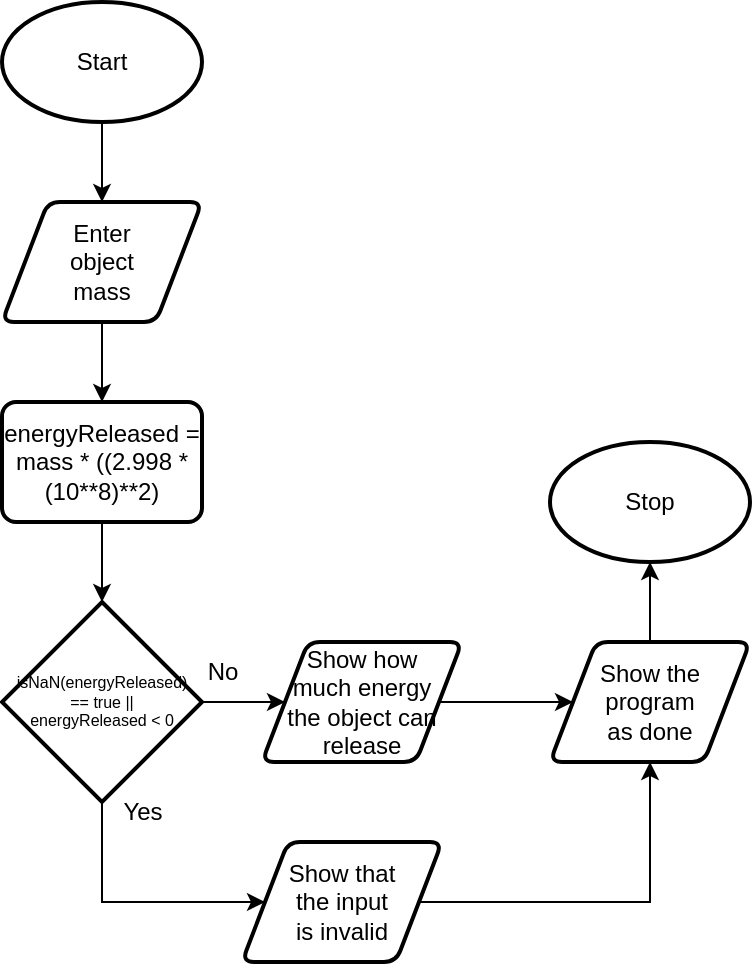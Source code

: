 <mxfile>
    <diagram id="5gMrNbhCcvMap2-kCo8e" name="Page-1">
        <mxGraphModel dx="430" dy="347" grid="1" gridSize="10" guides="1" tooltips="1" connect="1" arrows="1" fold="1" page="1" pageScale="1" pageWidth="827" pageHeight="1169" math="0" shadow="0">
            <root>
                <mxCell id="0"/>
                <mxCell id="1" parent="0"/>
                <mxCell id="6" style="edgeStyle=none;html=1;entryX=0.5;entryY=0;entryDx=0;entryDy=0;" parent="1" source="2" target="4" edge="1">
                    <mxGeometry relative="1" as="geometry"/>
                </mxCell>
                <mxCell id="2" value="Start" style="strokeWidth=2;html=1;shape=mxgraph.flowchart.start_1;whiteSpace=wrap;" parent="1" vertex="1">
                    <mxGeometry x="220" y="190" width="100" height="60" as="geometry"/>
                </mxCell>
                <mxCell id="3" value="Stop" style="strokeWidth=2;html=1;shape=mxgraph.flowchart.start_1;whiteSpace=wrap;" parent="1" vertex="1">
                    <mxGeometry x="494" y="410" width="100" height="60" as="geometry"/>
                </mxCell>
                <mxCell id="7" style="edgeStyle=none;html=1;entryX=0.5;entryY=0;entryDx=0;entryDy=0;" parent="1" source="4" target="5" edge="1">
                    <mxGeometry relative="1" as="geometry"/>
                </mxCell>
                <mxCell id="4" value="Enter&lt;br&gt;object&lt;br&gt;mass" style="shape=parallelogram;html=1;strokeWidth=2;perimeter=parallelogramPerimeter;whiteSpace=wrap;rounded=1;arcSize=12;size=0.23;" parent="1" vertex="1">
                    <mxGeometry x="220" y="290" width="100" height="60" as="geometry"/>
                </mxCell>
                <mxCell id="21" style="edgeStyle=none;html=1;entryX=0.5;entryY=0;entryDx=0;entryDy=0;entryPerimeter=0;fontSize=12;" edge="1" parent="1" source="5" target="17">
                    <mxGeometry relative="1" as="geometry"/>
                </mxCell>
                <mxCell id="5" value="energyReleased = mass * ((2.998 * (10**8)**2)" style="rounded=1;whiteSpace=wrap;html=1;absoluteArcSize=1;arcSize=14;strokeWidth=2;" parent="1" vertex="1">
                    <mxGeometry x="220" y="390" width="100" height="60" as="geometry"/>
                </mxCell>
                <mxCell id="11" style="edgeStyle=none;html=1;exitX=1;exitY=0.5;exitDx=0;exitDy=0;entryX=0;entryY=0.5;entryDx=0;entryDy=0;" parent="1" source="14" target="15" edge="1">
                    <mxGeometry relative="1" as="geometry">
                        <mxPoint x="310" y="650" as="sourcePoint"/>
                        <mxPoint x="354" y="650" as="targetPoint"/>
                    </mxGeometry>
                </mxCell>
                <mxCell id="14" value="Show how&lt;br&gt;much energy&lt;br&gt;the object can release" style="shape=parallelogram;html=1;strokeWidth=2;perimeter=parallelogramPerimeter;whiteSpace=wrap;rounded=1;arcSize=12;size=0.23;" parent="1" vertex="1">
                    <mxGeometry x="350" y="510" width="100" height="60" as="geometry"/>
                </mxCell>
                <mxCell id="16" style="edgeStyle=none;html=1;entryX=0.5;entryY=1;entryDx=0;entryDy=0;entryPerimeter=0;" edge="1" parent="1" source="15" target="3">
                    <mxGeometry relative="1" as="geometry"/>
                </mxCell>
                <mxCell id="15" value="Show the&lt;br&gt;program&lt;br&gt;as done" style="shape=parallelogram;html=1;strokeWidth=2;perimeter=parallelogramPerimeter;whiteSpace=wrap;rounded=1;arcSize=12;size=0.23;" parent="1" vertex="1">
                    <mxGeometry x="494" y="510" width="100" height="60" as="geometry"/>
                </mxCell>
                <mxCell id="18" style="edgeStyle=none;html=1;entryX=0;entryY=0.5;entryDx=0;entryDy=0;fontSize=8;" edge="1" parent="1" source="17" target="14">
                    <mxGeometry relative="1" as="geometry"/>
                </mxCell>
                <mxCell id="23" style="edgeStyle=none;html=1;entryX=0;entryY=0.5;entryDx=0;entryDy=0;fontSize=12;rounded=0;" edge="1" parent="1" source="17" target="22">
                    <mxGeometry relative="1" as="geometry">
                        <Array as="points">
                            <mxPoint x="270" y="640"/>
                        </Array>
                    </mxGeometry>
                </mxCell>
                <mxCell id="17" value="&lt;font style=&quot;font-size: 8px;&quot;&gt;isNaN(energyReleased)&lt;br&gt;== true || energyReleased&amp;nbsp;&amp;lt; 0&lt;/font&gt;" style="strokeWidth=2;html=1;shape=mxgraph.flowchart.decision;whiteSpace=wrap;fontSize=8;" vertex="1" parent="1">
                    <mxGeometry x="220" y="490" width="100" height="100" as="geometry"/>
                </mxCell>
                <mxCell id="19" value="Yes" style="text;html=1;align=center;verticalAlign=middle;resizable=0;points=[];autosize=1;strokeColor=none;fillColor=none;fontSize=12;" vertex="1" parent="1">
                    <mxGeometry x="270" y="580" width="40" height="30" as="geometry"/>
                </mxCell>
                <mxCell id="20" value="No" style="text;html=1;align=center;verticalAlign=middle;resizable=0;points=[];autosize=1;strokeColor=none;fillColor=none;fontSize=12;" vertex="1" parent="1">
                    <mxGeometry x="310" y="510" width="40" height="30" as="geometry"/>
                </mxCell>
                <mxCell id="24" style="edgeStyle=none;rounded=0;html=1;entryX=0.5;entryY=1;entryDx=0;entryDy=0;fontSize=12;" edge="1" parent="1" source="22" target="15">
                    <mxGeometry relative="1" as="geometry">
                        <Array as="points">
                            <mxPoint x="544" y="640"/>
                        </Array>
                    </mxGeometry>
                </mxCell>
                <mxCell id="22" value="Show that&lt;br&gt;the input &lt;br&gt;is invalid" style="shape=parallelogram;html=1;strokeWidth=2;perimeter=parallelogramPerimeter;whiteSpace=wrap;rounded=1;arcSize=12;size=0.23;" vertex="1" parent="1">
                    <mxGeometry x="340" y="610" width="100" height="60" as="geometry"/>
                </mxCell>
            </root>
        </mxGraphModel>
    </diagram>
</mxfile>
